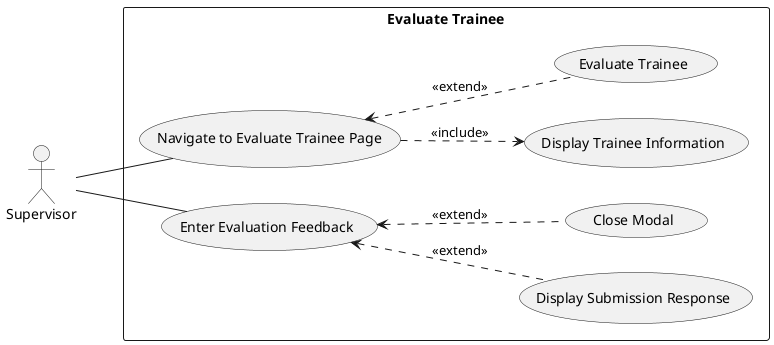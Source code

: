 @startuml evaluatestudent_use_case_diagram

left to right direction

actor Supervisor as User

rectangle "Evaluate Trainee" {
  usecase UC1 as "Navigate to Evaluate Trainee Page"
  usecase "Display Trainee Information" as UC2
  usecase "Evaluate Trainee" as UC3
  usecase "Enter Evaluation Feedback" as UC5
  usecase "Display Submission Response" as UC6
  usecase "Close Modal" as UC7
}
User -- UC1
UC1 ..> UC2 : <<include>>
UC1 <.. UC3 : <<extend>>
User -- UC5
UC5 <.. UC6 : <<extend>>
UC5 <.. UC7 : <<extend>>

@enduml
